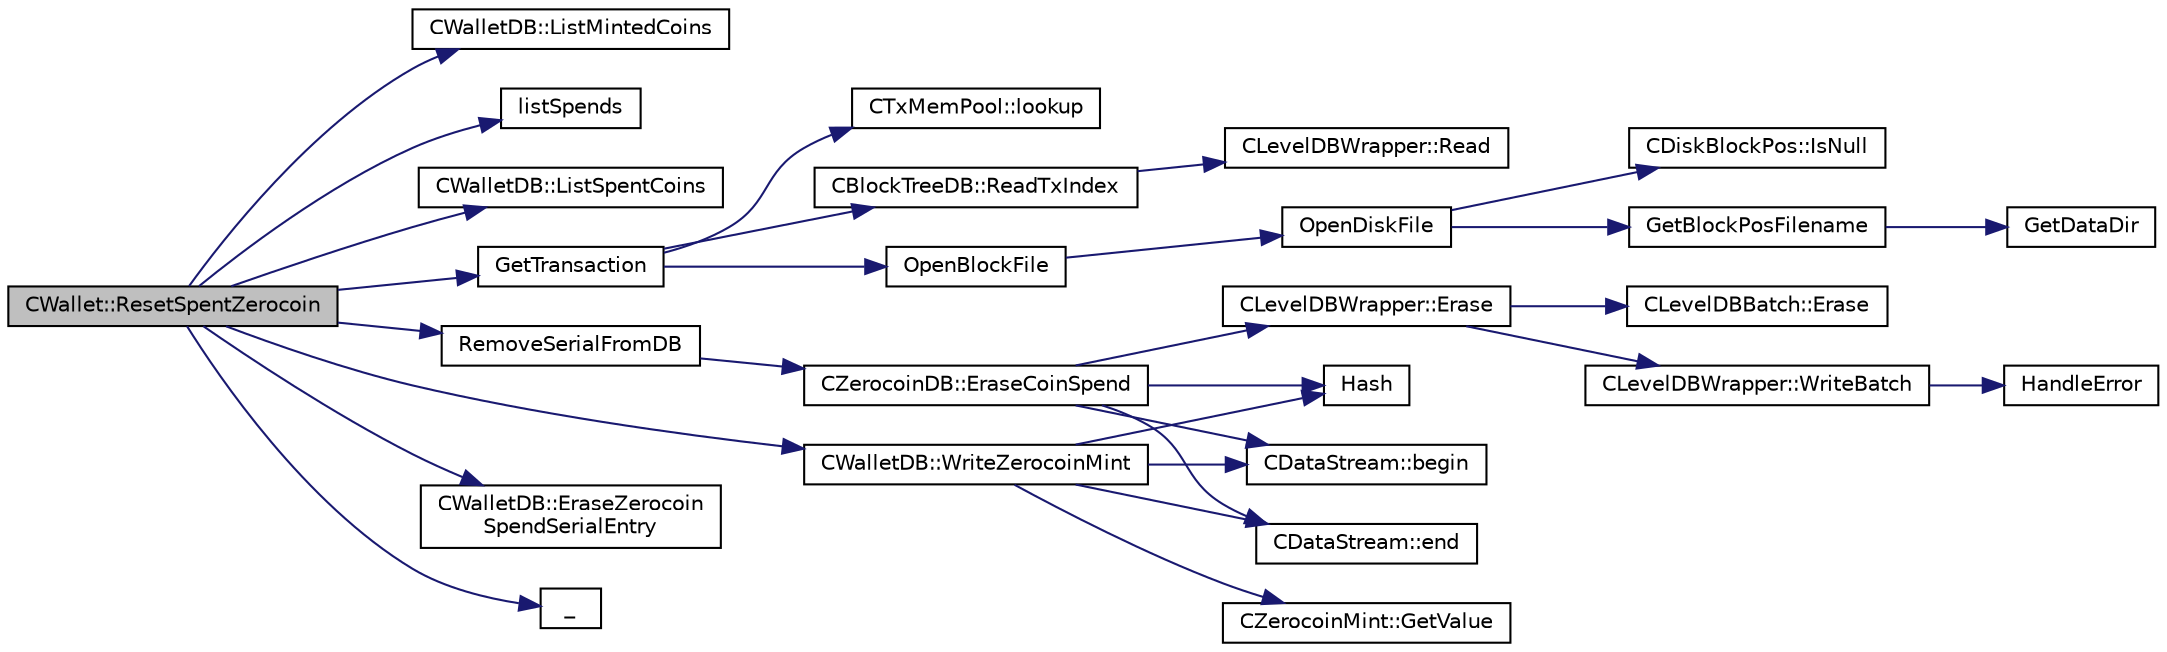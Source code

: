 digraph "CWallet::ResetSpentZerocoin"
{
  edge [fontname="Helvetica",fontsize="10",labelfontname="Helvetica",labelfontsize="10"];
  node [fontname="Helvetica",fontsize="10",shape=record];
  rankdir="LR";
  Node540 [label="CWallet::ResetSpentZerocoin",height=0.2,width=0.4,color="black", fillcolor="grey75", style="filled", fontcolor="black"];
  Node540 -> Node541 [color="midnightblue",fontsize="10",style="solid",fontname="Helvetica"];
  Node541 [label="CWalletDB::ListMintedCoins",height=0.2,width=0.4,color="black", fillcolor="white", style="filled",URL="$class_c_wallet_d_b.html#a906d7b97c6b94f4225957d576222bbb6"];
  Node540 -> Node542 [color="midnightblue",fontsize="10",style="solid",fontname="Helvetica"];
  Node542 [label="listSpends",height=0.2,width=0.4,color="black", fillcolor="white", style="filled",URL="$denomination__functions_8cpp.html#a6342d9bba715b0324ef79cfc404b04ea"];
  Node540 -> Node543 [color="midnightblue",fontsize="10",style="solid",fontname="Helvetica"];
  Node543 [label="CWalletDB::ListSpentCoins",height=0.2,width=0.4,color="black", fillcolor="white", style="filled",URL="$class_c_wallet_d_b.html#a5449bc8b79d73dcbaca52ad9aacde230"];
  Node540 -> Node544 [color="midnightblue",fontsize="10",style="solid",fontname="Helvetica"];
  Node544 [label="GetTransaction",height=0.2,width=0.4,color="black", fillcolor="white", style="filled",URL="$main_8cpp.html#a044ae412844f02db690466dd24d9bb71",tooltip="Return transaction in tx, and if it was found inside a block, its hash is placed in hashBlock..."];
  Node544 -> Node545 [color="midnightblue",fontsize="10",style="solid",fontname="Helvetica"];
  Node545 [label="CTxMemPool::lookup",height=0.2,width=0.4,color="black", fillcolor="white", style="filled",URL="$class_c_tx_mem_pool.html#ad6d9966cdeb4b6586f7186e709b4e77e"];
  Node544 -> Node546 [color="midnightblue",fontsize="10",style="solid",fontname="Helvetica"];
  Node546 [label="CBlockTreeDB::ReadTxIndex",height=0.2,width=0.4,color="black", fillcolor="white", style="filled",URL="$class_c_block_tree_d_b.html#a74383427266d627e84c2d0c8e21e03c7"];
  Node546 -> Node547 [color="midnightblue",fontsize="10",style="solid",fontname="Helvetica"];
  Node547 [label="CLevelDBWrapper::Read",height=0.2,width=0.4,color="black", fillcolor="white", style="filled",URL="$class_c_level_d_b_wrapper.html#a0cb51d3b8f042641b2d0aa76c3185527"];
  Node544 -> Node548 [color="midnightblue",fontsize="10",style="solid",fontname="Helvetica"];
  Node548 [label="OpenBlockFile",height=0.2,width=0.4,color="black", fillcolor="white", style="filled",URL="$main_8cpp.html#a0d81388930a4ccb6a69b9abdd1ef5097",tooltip="Open a block file (blk?????.dat) "];
  Node548 -> Node549 [color="midnightblue",fontsize="10",style="solid",fontname="Helvetica"];
  Node549 [label="OpenDiskFile",height=0.2,width=0.4,color="black", fillcolor="white", style="filled",URL="$main_8cpp.html#ab15fc61f1d9596ad0aca703ff2c74635"];
  Node549 -> Node550 [color="midnightblue",fontsize="10",style="solid",fontname="Helvetica"];
  Node550 [label="CDiskBlockPos::IsNull",height=0.2,width=0.4,color="black", fillcolor="white", style="filled",URL="$struct_c_disk_block_pos.html#a7dd98fe3f5372d358df61db31899b0af"];
  Node549 -> Node551 [color="midnightblue",fontsize="10",style="solid",fontname="Helvetica"];
  Node551 [label="GetBlockPosFilename",height=0.2,width=0.4,color="black", fillcolor="white", style="filled",URL="$main_8cpp.html#a2f26f074aac584c3398de1dcdac59de9",tooltip="Translation to a filesystem path. "];
  Node551 -> Node552 [color="midnightblue",fontsize="10",style="solid",fontname="Helvetica"];
  Node552 [label="GetDataDir",height=0.2,width=0.4,color="black", fillcolor="white", style="filled",URL="$util_8cpp.html#ab83866a054745d4b30a3948a1b44beba"];
  Node540 -> Node553 [color="midnightblue",fontsize="10",style="solid",fontname="Helvetica"];
  Node553 [label="RemoveSerialFromDB",height=0.2,width=0.4,color="black", fillcolor="white", style="filled",URL="$main_8cpp.html#acdc8648fd00624d953abc82f9ca4c9b2"];
  Node553 -> Node554 [color="midnightblue",fontsize="10",style="solid",fontname="Helvetica"];
  Node554 [label="CZerocoinDB::EraseCoinSpend",height=0.2,width=0.4,color="black", fillcolor="white", style="filled",URL="$class_c_zerocoin_d_b.html#ae370638a6807897728027a73e46fa090"];
  Node554 -> Node555 [color="midnightblue",fontsize="10",style="solid",fontname="Helvetica"];
  Node555 [label="Hash",height=0.2,width=0.4,color="black", fillcolor="white", style="filled",URL="$hash_8h.html#a12c5e981d7f5f2850027fd5e932eff61",tooltip="Compute the 256-bit hash of a std::string. "];
  Node554 -> Node556 [color="midnightblue",fontsize="10",style="solid",fontname="Helvetica"];
  Node556 [label="CDataStream::begin",height=0.2,width=0.4,color="black", fillcolor="white", style="filled",URL="$class_c_data_stream.html#a2355d11752d8622badfbc03e9ed192fd"];
  Node554 -> Node557 [color="midnightblue",fontsize="10",style="solid",fontname="Helvetica"];
  Node557 [label="CDataStream::end",height=0.2,width=0.4,color="black", fillcolor="white", style="filled",URL="$class_c_data_stream.html#a66409dbd4403682fe674e2e71173cab4"];
  Node554 -> Node558 [color="midnightblue",fontsize="10",style="solid",fontname="Helvetica"];
  Node558 [label="CLevelDBWrapper::Erase",height=0.2,width=0.4,color="black", fillcolor="white", style="filled",URL="$class_c_level_d_b_wrapper.html#a9f67e2880ba191fdc9439ba34e315d72"];
  Node558 -> Node559 [color="midnightblue",fontsize="10",style="solid",fontname="Helvetica"];
  Node559 [label="CLevelDBBatch::Erase",height=0.2,width=0.4,color="black", fillcolor="white", style="filled",URL="$class_c_level_d_b_batch.html#a22bf093d560b4ce3333e8f4a947faa7f"];
  Node558 -> Node560 [color="midnightblue",fontsize="10",style="solid",fontname="Helvetica"];
  Node560 [label="CLevelDBWrapper::WriteBatch",height=0.2,width=0.4,color="black", fillcolor="white", style="filled",URL="$class_c_level_d_b_wrapper.html#a820484c9e427f9e3400396e750acf4b8"];
  Node560 -> Node561 [color="midnightblue",fontsize="10",style="solid",fontname="Helvetica"];
  Node561 [label="HandleError",height=0.2,width=0.4,color="black", fillcolor="white", style="filled",URL="$leveldbwrapper_8cpp.html#aea36eb5fddb6266b14ea8cb15e183486"];
  Node540 -> Node562 [color="midnightblue",fontsize="10",style="solid",fontname="Helvetica"];
  Node562 [label="CWalletDB::WriteZerocoinMint",height=0.2,width=0.4,color="black", fillcolor="white", style="filled",URL="$class_c_wallet_d_b.html#a2464550fd457eb078a44077e5b416e9a"];
  Node562 -> Node563 [color="midnightblue",fontsize="10",style="solid",fontname="Helvetica"];
  Node563 [label="CZerocoinMint::GetValue",height=0.2,width=0.4,color="black", fillcolor="white", style="filled",URL="$class_c_zerocoin_mint.html#ae5917a194b3ea08a5e9150231e965b82"];
  Node562 -> Node555 [color="midnightblue",fontsize="10",style="solid",fontname="Helvetica"];
  Node562 -> Node556 [color="midnightblue",fontsize="10",style="solid",fontname="Helvetica"];
  Node562 -> Node557 [color="midnightblue",fontsize="10",style="solid",fontname="Helvetica"];
  Node540 -> Node564 [color="midnightblue",fontsize="10",style="solid",fontname="Helvetica"];
  Node564 [label="CWalletDB::EraseZerocoin\lSpendSerialEntry",height=0.2,width=0.4,color="black", fillcolor="white", style="filled",URL="$class_c_wallet_d_b.html#afc8ef7cd02d72b779ff1cfc08637f748"];
  Node540 -> Node565 [color="midnightblue",fontsize="10",style="solid",fontname="Helvetica"];
  Node565 [label="_",height=0.2,width=0.4,color="black", fillcolor="white", style="filled",URL="$ui__interface_8h.html#aad133bb6103b53cebf03fd01e2f11ba1",tooltip="Translation function: Call Translate signal on UI interface, which returns a boost::optional result..."];
}
